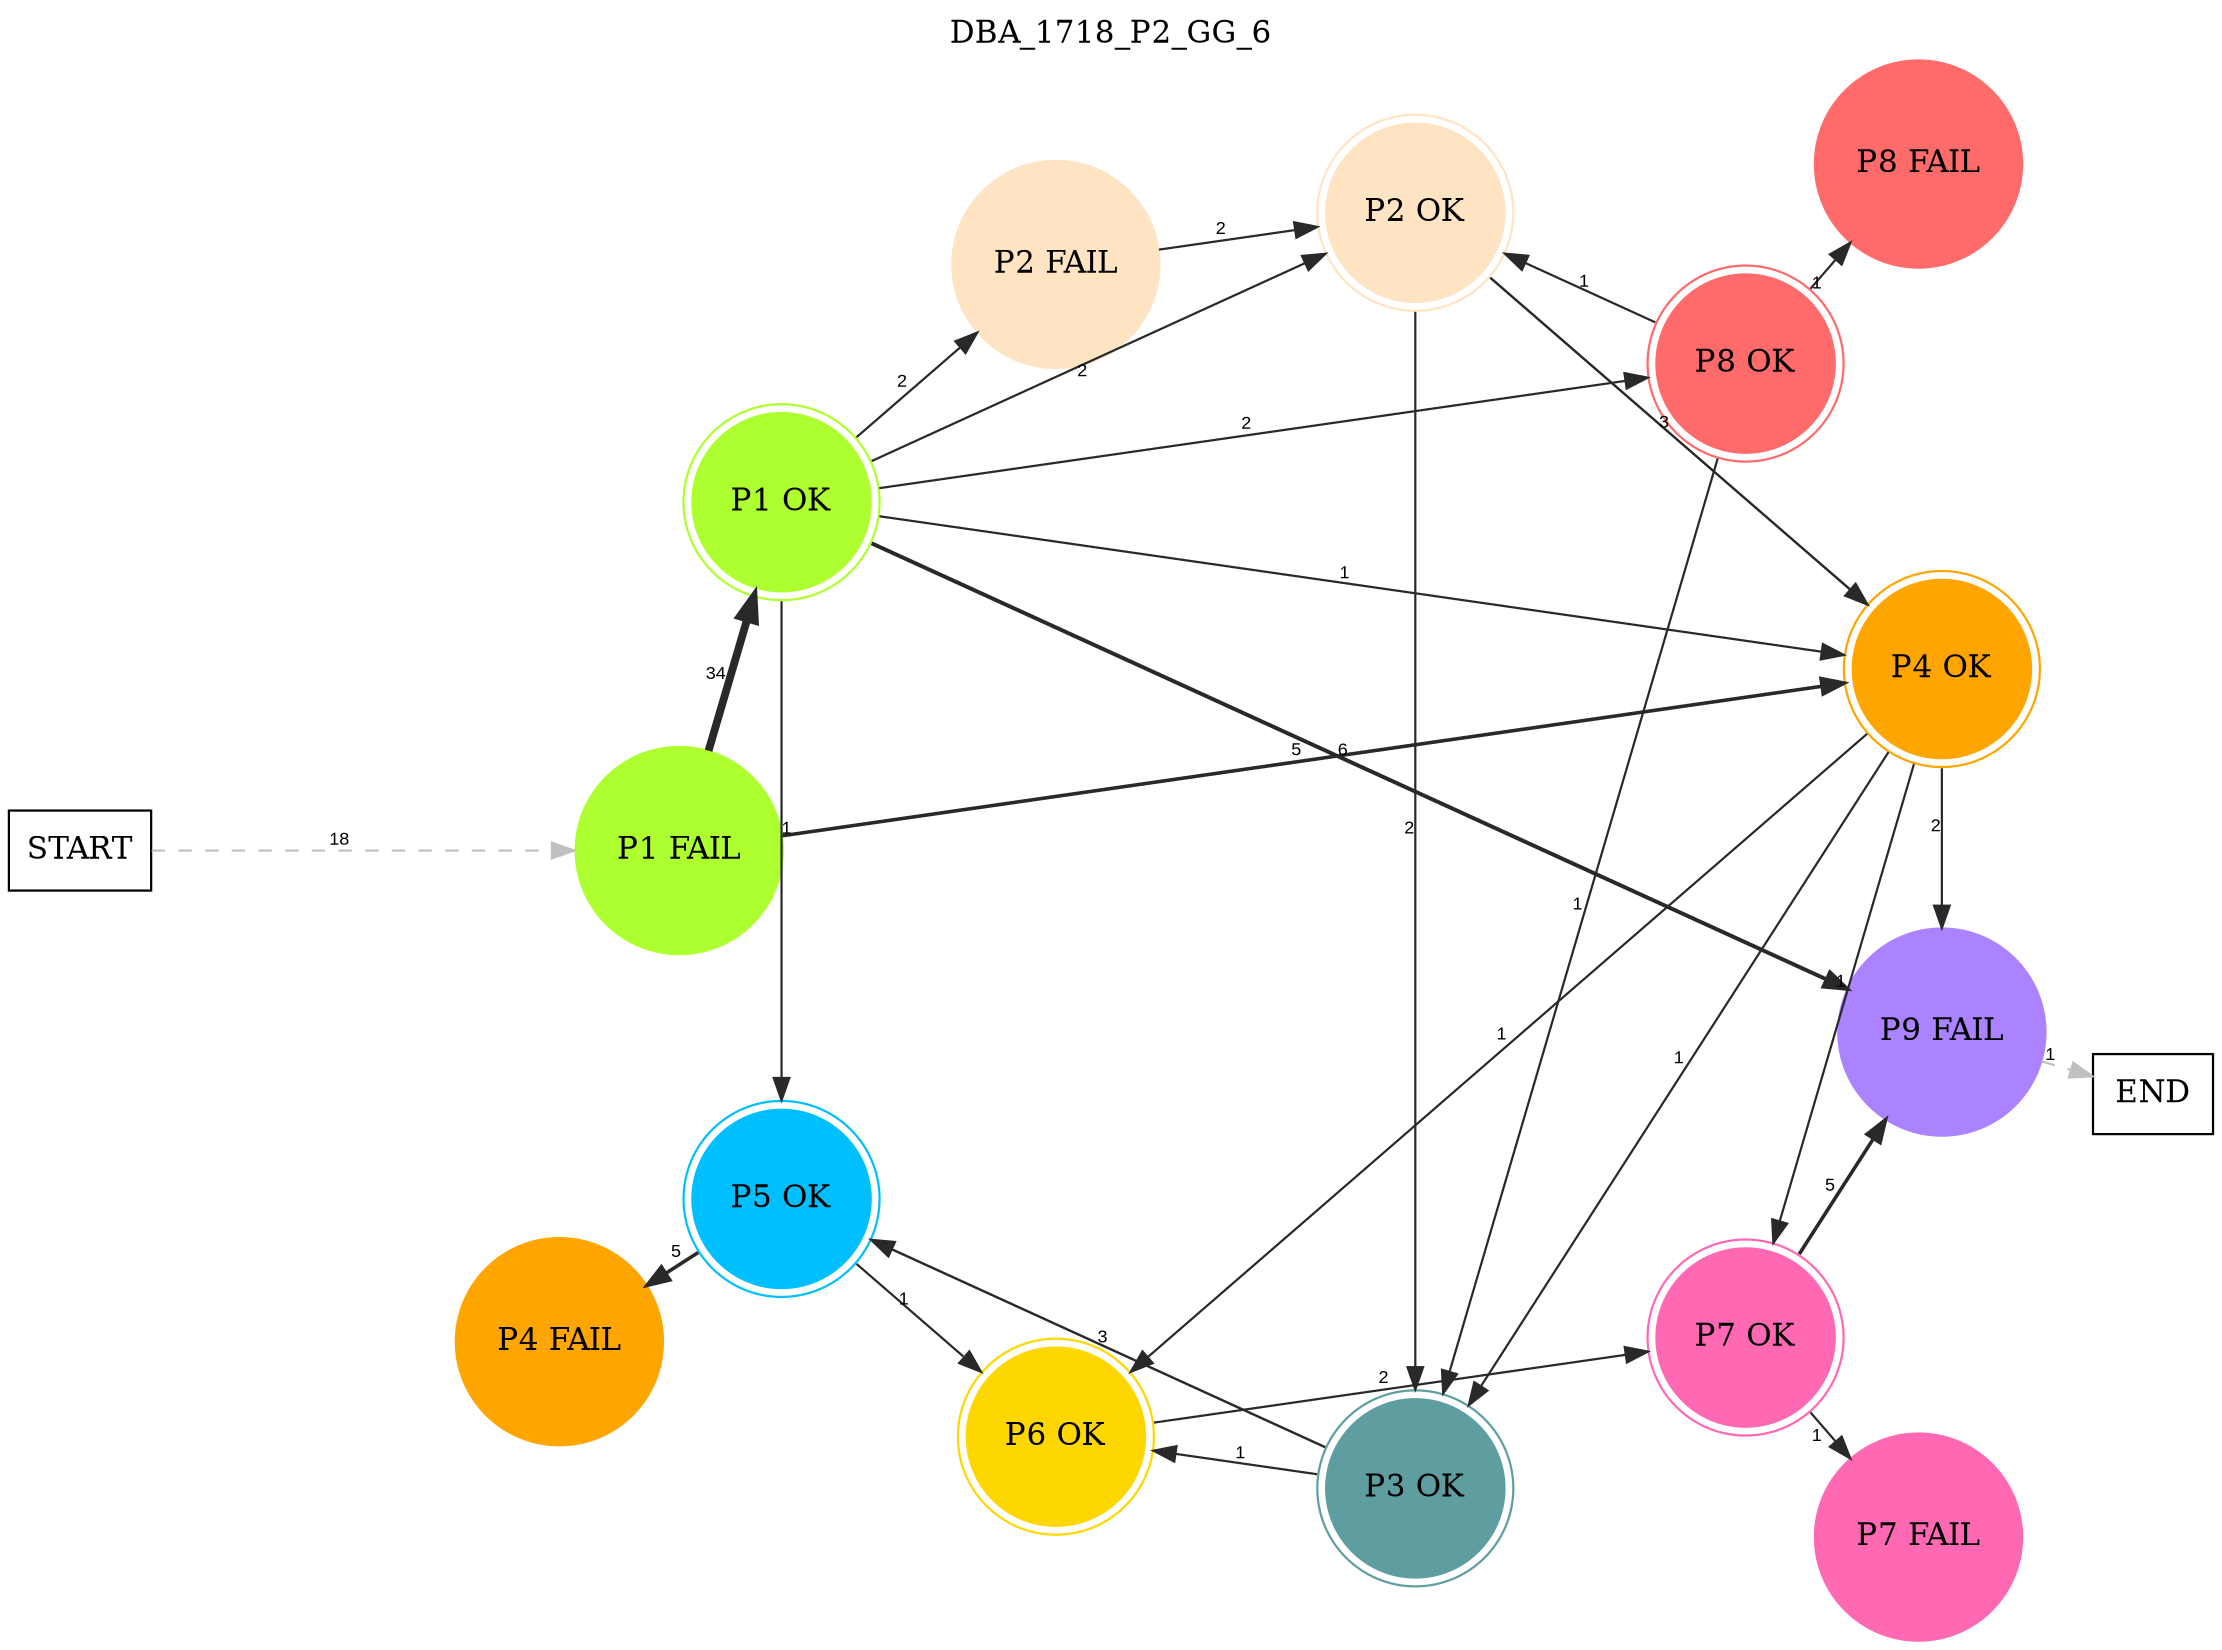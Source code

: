 digraph DBA_1718_P2_GG_6 {
	labelloc="t";
	label=DBA_1718_P2_GG_6;
	dpi = 150
	size="16,11!";
	margin = 0;
layout=circo;
"START" [shape=box, fillcolor=white, style=filled, color=black]
"P1 FAIL" [shape=circle, color=greenyellow, style=filled]
"P1 OK" [shape=circle, color=greenyellow, peripheries=2, style=filled]
"P2 FAIL" [shape=circle, color=bisque, style=filled]
"P2 OK" [shape=circle, color=bisque, peripheries=2, style=filled]
"P3 OK" [shape=circle, color=cadetblue, peripheries=2, style=filled]
"P5 OK" [shape=circle, color=deepskyblue, peripheries=2, style=filled]
"P4 FAIL" [shape=circle, color=orange, style=filled]
"P6 OK" [shape=circle, color=gold, peripheries=2, style=filled]
"P4 OK" [shape=circle, color=orange, peripheries=2, style=filled]
"P8 OK" [shape=circle, color=indianred1, peripheries=2, style=filled]
"P8 FAIL" [shape=circle, color=indianred1, style=filled]
"P7 OK" [shape=circle, color=hotpink, peripheries=2, style=filled]
"P9 FAIL" [shape=circle, color=mediumpurple1, style=filled]
"P7 FAIL" [shape=circle, color=hotpink, style=filled]
"END" [shape=box, fillcolor=white, style=filled, color=black]
"START" -> "P1 FAIL" [ style = dashed color=grey label ="18" labelfloat=false fontname="Arial" fontsize=8]

"P1 FAIL" -> "P1 OK" [ color=grey16 penwidth = "3.52636052461616"label ="34" labelfloat=false fontname="Arial" fontsize=8]

"P1 FAIL" -> "P4 OK" [ color=grey16 penwidth = "1.6094379124341"label ="5" labelfloat=false fontname="Arial" fontsize=8]

"P1 OK" -> "P2 FAIL" [ color=grey16 penwidth = "1"label ="2" labelfloat=false fontname="Arial" fontsize=8]

"P1 OK" -> "P2 OK" [ color=grey16 penwidth = "1"label ="2" labelfloat=false fontname="Arial" fontsize=8]

"P1 OK" -> "P5 OK" [ color=grey16 penwidth = "1"label ="1" labelfloat=false fontname="Arial" fontsize=8]

"P1 OK" -> "P4 OK" [ color=grey16 penwidth = "1"label ="1" labelfloat=false fontname="Arial" fontsize=8]

"P1 OK" -> "P8 OK" [ color=grey16 penwidth = "1"label ="2" labelfloat=false fontname="Arial" fontsize=8]

"P1 OK" -> "P9 FAIL" [ color=grey16 penwidth = "1.79175946922805"label ="6" labelfloat=false fontname="Arial" fontsize=8]

"P2 FAIL" -> "P2 OK" [ color=grey16 penwidth = "1"label ="2" labelfloat=false fontname="Arial" fontsize=8]

"P2 OK" -> "P3 OK" [ color=grey16 penwidth = "1"label ="2" labelfloat=false fontname="Arial" fontsize=8]

"P2 OK" -> "P4 OK" [ color=grey16 penwidth = "1.09861228866811"label ="3" labelfloat=false fontname="Arial" fontsize=8]

"P3 OK" -> "P5 OK" [ color=grey16 penwidth = "1.09861228866811"label ="3" labelfloat=false fontname="Arial" fontsize=8]

"P3 OK" -> "P6 OK" [ color=grey16 penwidth = "1"label ="1" labelfloat=false fontname="Arial" fontsize=8]

"P5 OK" -> "P4 FAIL" [ color=grey16 penwidth = "1.6094379124341"label ="5" labelfloat=false fontname="Arial" fontsize=8]

"P5 OK" -> "P6 OK" [ color=grey16 penwidth = "1"label ="1" labelfloat=false fontname="Arial" fontsize=8]

"P6 OK" -> "P7 OK" [ color=grey16 penwidth = "1"label ="2" labelfloat=false fontname="Arial" fontsize=8]

"P4 OK" -> "P3 OK" [ color=grey16 penwidth = "1"label ="1" labelfloat=false fontname="Arial" fontsize=8]

"P4 OK" -> "P6 OK" [ color=grey16 penwidth = "1"label ="1" labelfloat=false fontname="Arial" fontsize=8]

"P4 OK" -> "P7 OK" [ color=grey16 penwidth = "1"label ="1" labelfloat=false fontname="Arial" fontsize=8]

"P4 OK" -> "P9 FAIL" [ color=grey16 penwidth = "1"label ="2" labelfloat=false fontname="Arial" fontsize=8]

"P8 OK" -> "P2 OK" [ color=grey16 penwidth = "1"label ="1" labelfloat=false fontname="Arial" fontsize=8]

"P8 OK" -> "P3 OK" [ color=grey16 penwidth = "1"label ="1" labelfloat=false fontname="Arial" fontsize=8]

"P8 OK" -> "P8 FAIL" [ color=grey16 penwidth = "1"label ="1" labelfloat=false fontname="Arial" fontsize=8]

"P7 OK" -> "P9 FAIL" [ color=grey16 penwidth = "1.6094379124341"label ="5" labelfloat=false fontname="Arial" fontsize=8]

"P7 OK" -> "P7 FAIL" [ color=grey16 penwidth = "1"label ="1" labelfloat=false fontname="Arial" fontsize=8]

"P9 FAIL" -> "END" [ style = dashed color=grey label ="1" labelfloat=false fontname="Arial" fontsize=8]

}
